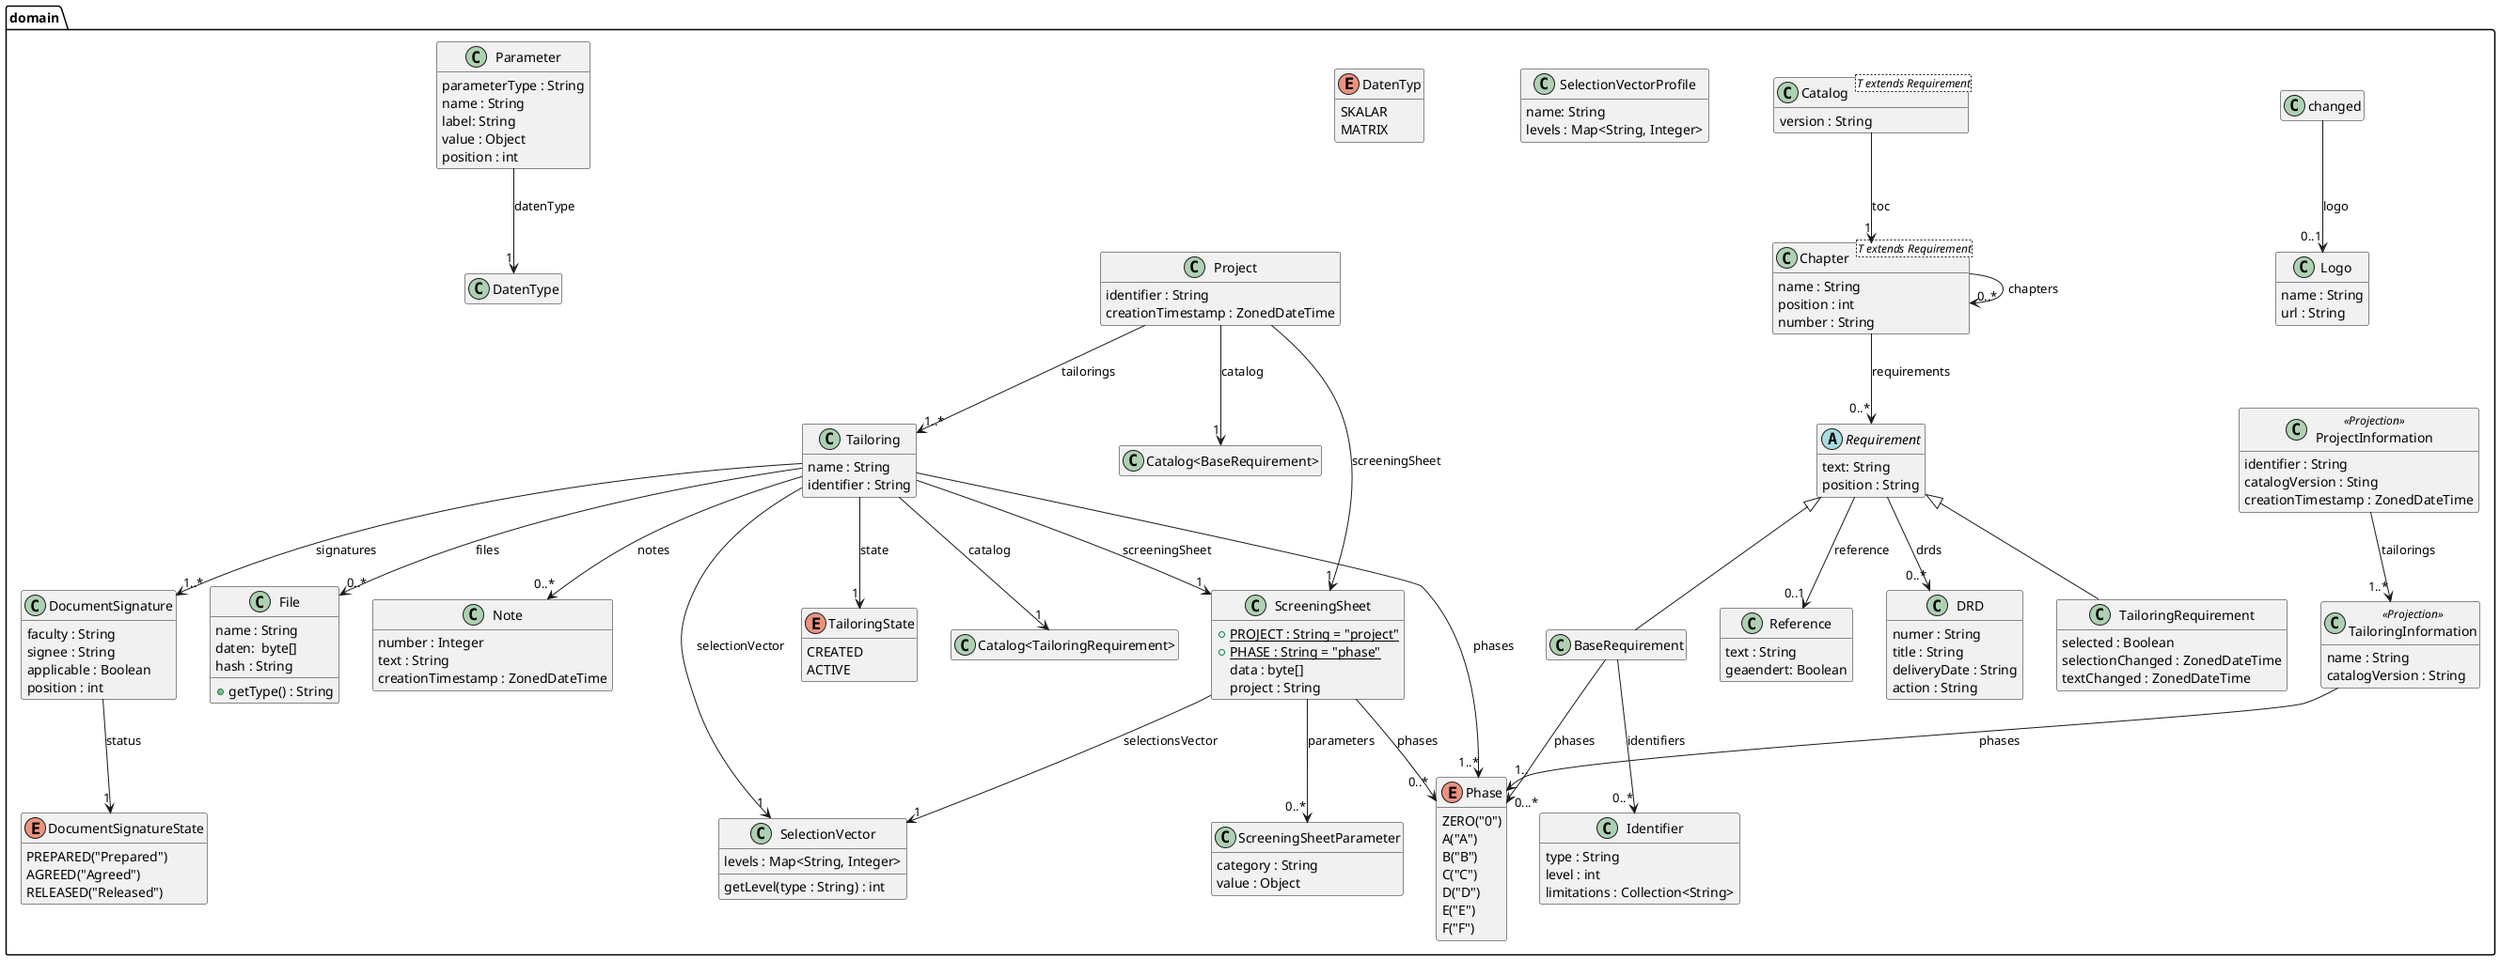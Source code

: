 @startuml Ebene3.png
skinparam componentStyle uml2

package domain {

    class Logo {
        name : String
        url : String
    }

    class Reference {
      text : String
      geaendert: Boolean
    }
    changed --> "0..1" Logo : logo

    abstract class Requirement{
      text: String
      position : String
    }
    Requirement --> "0..1" Reference : reference
    Requirement --> "0..*" DRD : drds

    class DRD {
        numer : String
        title : String
        deliveryDate : String
        action : String
    }
    class Identifier {
        type : String
        level : int
        limitations : Collection<String>
    }

    enum Phase {
        ZERO("0")
        A("A")
        B("B")
        C("C")
        D("D")
        E("E")
        F("F")
    }

    class BaseRequirement {
    }
    Requirement <|-- BaseRequirement
    BaseRequirement --> "0..*" Identifier : identifiers
    BaseRequirement --> "0...*" Phase : phases


    class Chapter<T extends Requirement> {
        name : String
        position : int
        number : String
    }
    Chapter --> "0..*" Chapter : chapters
    Chapter --> "0..*" Requirement : requirements

    class TailoringRequirement {
        selected : Boolean
        selectionChanged : ZonedDateTime
        textChanged : ZonedDateTime
    }
    Requirement <|-- TailoringRequirement

    class Catalog<T extends Requirement> {
        version : String
    }
    Catalog --> "1" Chapter : toc


    class SelectionVector {
        levels : Map<String, Integer>
        getLevel(type : String) : int
    }

    class SelectionVectorProfile {
        name: String
        levels : Map<String, Integer>
    }

    class ScreeningSheet {
        +{static} PROJECT : String = "project"
        +{static} PHASE : String = "phase"
        data : byte[]
        project : String
    }
    ScreeningSheet --> "1" SelectionVector : selectionsVector
    ScreeningSheet -->  "0..*" ScreeningSheetParameter : parameters
    ScreeningSheet -->  "0..*" Phase : phases

    class File {
        name : String
        daten:  byte[]
        hash : String
        +getType() : String
    }

    class Note {
        number : Integer
        text : String
        creationTimestamp : ZonedDateTime
    }

    enum TailoringState {
        CREATED
        ACTIVE
    }

    class Tailoring {
        name : String
        identifier : String
    }

    Tailoring --> "1" SelectionVector : selectionVector
    Tailoring --> "1" ScreeningSheet : screeningSheet
    Tailoring --> "1..*" Phase : phases
    Tailoring --> "1" "Catalog<TailoringRequirement>" : catalog
    Tailoring --> "1" TailoringState : state
    Tailoring --> "0..*" File : files
    Tailoring --> "1..*" DocumentSignature : signatures
    Tailoring --> "0..*" Note : notes

    class Project {
        identifier : String
        creationTimestamp : ZonedDateTime
    }
    Project --> "1..*" Tailoring : tailorings
    Project --> "1" ScreeningSheet : screeningSheet
    Project --> "1" "Catalog<BaseRequirement>" : catalog

    enum DatenTyp {
        SKALAR
        MATRIX
    }

    class Parameter {
        parameterType : String
        name : String
        label: String
        value : Object
        position : int
    }
    Parameter --> "1" DatenType : datenType

    enum DocumentSignatureState {
        PREPARED("Prepared")
        AGREED("Agreed")
        RELEASED("Released")
    }

    class DocumentSignature {
        faculty : String
        signee : String
        applicable : Boolean
        position : int
    }
    DocumentSignature --> "1" DocumentSignatureState : status

    class TailoringInformation<<Projection>> {
        name : String
        catalogVersion : String
    }
    TailoringInformation --> "1.." Phase : phases

    class ProjectInformation<<Projection>> {
        identifier : String
        catalogVersion : Sting
        creationTimestamp : ZonedDateTime
    }
    ProjectInformation --> "1..*" TailoringInformation : tailorings

    class ScreeningSheetParameter {
        category : String
        value : Object
    }
}
hide empty members
@enduml